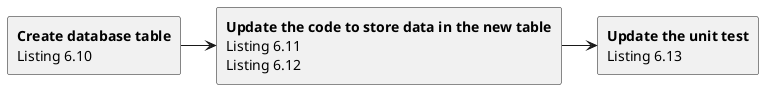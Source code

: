 @startuml
skinparam monochrome true
skinparam componentStyle rectangle

[<b>Create database table</b>\nListing 6.10] as A
[<b>Update the code to store data in the new table</b>\nListing 6.11\nListing 6.12] as B
[<b>Update the unit test</b>\nListing 6.13] as C

A -> B
B -> C

@enduml